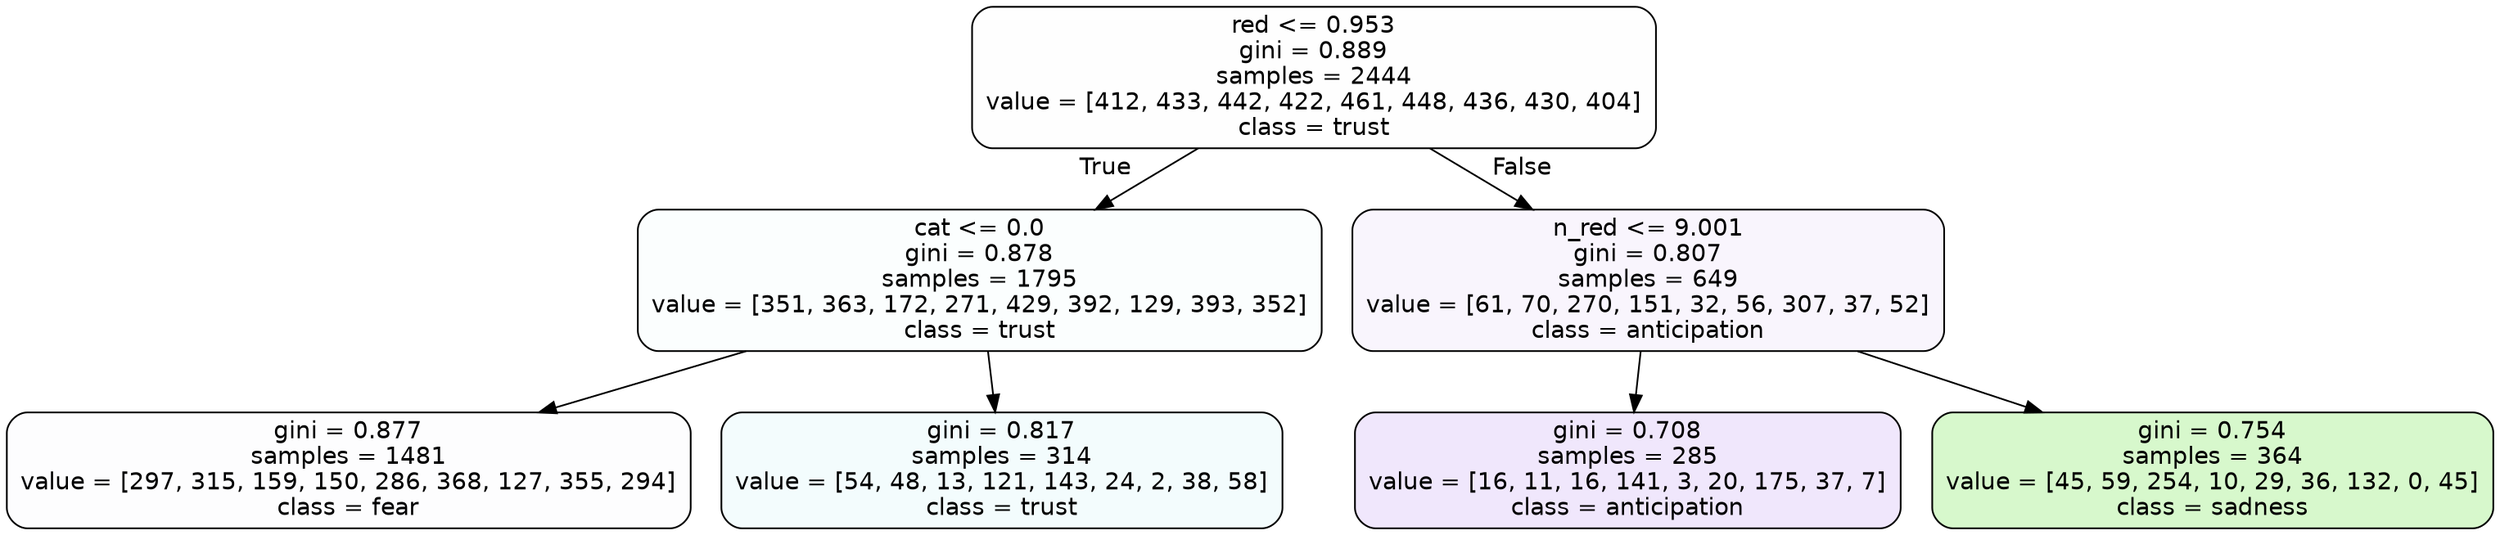 digraph Tree {
node [shape=box, style="filled, rounded", color="black", fontname=helvetica] ;
edge [fontname=helvetica] ;
0 [label="red <= 0.953\ngini = 0.889\nsamples = 2444\nvalue = [412, 433, 442, 422, 461, 448, 436, 430, 404]\nclass = trust", fillcolor="#39d7e501"] ;
1 [label="cat <= 0.0\ngini = 0.878\nsamples = 1795\nvalue = [351, 363, 172, 271, 429, 392, 129, 393, 352]\nclass = trust", fillcolor="#39d7e504"] ;
0 -> 1 [labeldistance=2.5, labelangle=45, headlabel="True"] ;
2 [label="gini = 0.877\nsamples = 1481\nvalue = [297, 315, 159, 150, 286, 368, 127, 355, 294]\nclass = fear", fillcolor="#3964e502"] ;
1 -> 2 ;
3 [label="gini = 0.817\nsamples = 314\nvalue = [54, 48, 13, 121, 143, 24, 2, 38, 58]\nclass = trust", fillcolor="#39d7e50f"] ;
1 -> 3 ;
4 [label="n_red <= 9.001\ngini = 0.807\nsamples = 649\nvalue = [61, 70, 270, 151, 32, 56, 307, 37, 52]\nclass = anticipation", fillcolor="#8139e50c"] ;
0 -> 4 [labeldistance=2.5, labelangle=-45, headlabel="False"] ;
5 [label="gini = 0.708\nsamples = 285\nvalue = [16, 11, 16, 141, 3, 20, 175, 37, 7]\nclass = anticipation", fillcolor="#8139e51e"] ;
4 -> 5 ;
6 [label="gini = 0.754\nsamples = 364\nvalue = [45, 59, 254, 10, 29, 36, 132, 0, 45]\nclass = sadness", fillcolor="#64e53941"] ;
4 -> 6 ;
}
